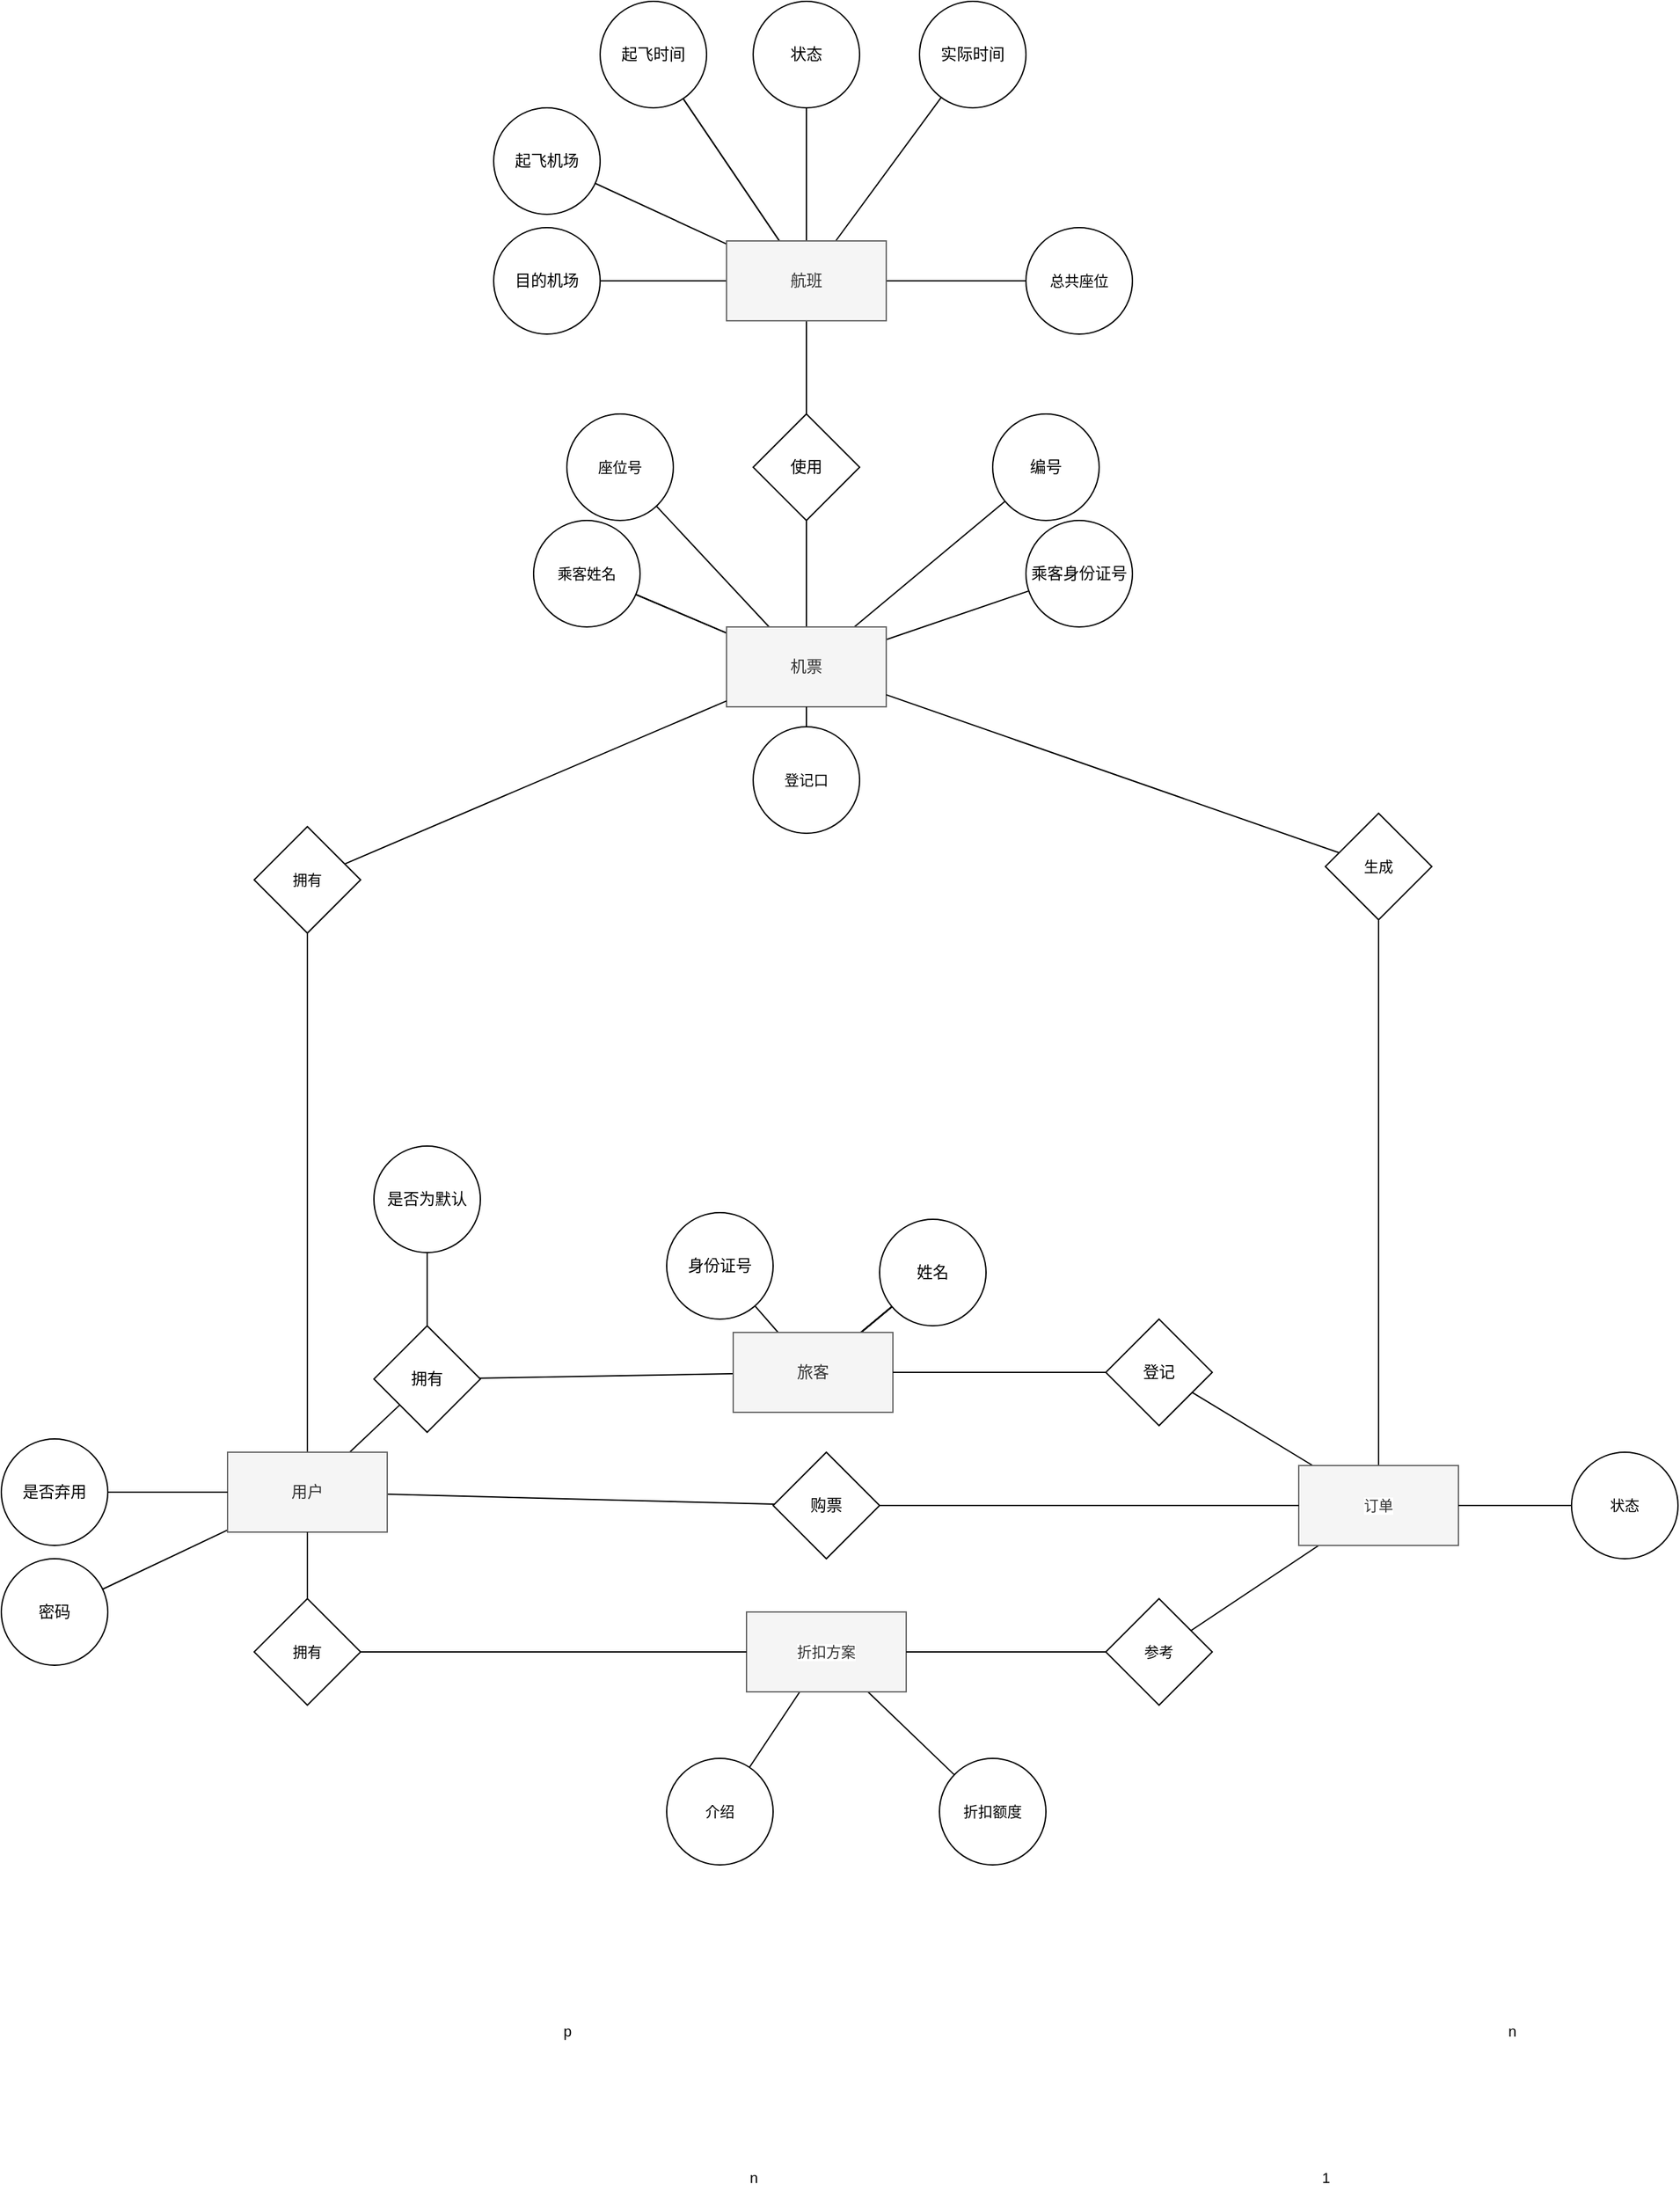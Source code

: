 <mxfile version="24.2.5" type="github">
  <diagram id="R2lEEEUBdFMjLlhIrx00" name="Page-1">
    <mxGraphModel dx="3807" dy="2695" grid="1" gridSize="10" guides="1" tooltips="1" connect="1" arrows="1" fold="1" page="0" pageScale="1" pageWidth="850" pageHeight="1100" math="0" shadow="0" extFonts="Permanent Marker^https://fonts.googleapis.com/css?family=Permanent+Marker">
      <root>
        <mxCell id="0" />
        <mxCell id="1" parent="0" />
        <mxCell id="EMNtuVY9JyOEjKlSQYAT-44" style="rounded=0;orthogonalLoop=1;jettySize=auto;html=1;strokeColor=default;endArrow=none;endFill=0;" edge="1" parent="1" source="EMNtuVY9JyOEjKlSQYAT-38" target="EMNtuVY9JyOEjKlSQYAT-42">
          <mxGeometry relative="1" as="geometry" />
        </mxCell>
        <mxCell id="EMNtuVY9JyOEjKlSQYAT-48" value="" style="rounded=0;orthogonalLoop=1;jettySize=auto;html=1;endArrow=none;endFill=0;" edge="1" parent="1" source="EMNtuVY9JyOEjKlSQYAT-38" target="EMNtuVY9JyOEjKlSQYAT-47">
          <mxGeometry relative="1" as="geometry" />
        </mxCell>
        <mxCell id="EMNtuVY9JyOEjKlSQYAT-130" value="" style="edgeStyle=none;rounded=0;orthogonalLoop=1;jettySize=auto;html=1;strokeColor=default;align=center;verticalAlign=middle;fontFamily=Helvetica;fontSize=11;fontColor=default;labelBackgroundColor=default;endArrow=none;endFill=0;" edge="1" parent="1" source="EMNtuVY9JyOEjKlSQYAT-38" target="EMNtuVY9JyOEjKlSQYAT-129">
          <mxGeometry relative="1" as="geometry" />
        </mxCell>
        <mxCell id="EMNtuVY9JyOEjKlSQYAT-215" style="edgeStyle=none;rounded=0;orthogonalLoop=1;jettySize=auto;html=1;strokeColor=default;align=center;verticalAlign=middle;fontFamily=Helvetica;fontSize=11;fontColor=default;labelBackgroundColor=default;endArrow=none;endFill=0;" edge="1" parent="1" source="EMNtuVY9JyOEjKlSQYAT-38" target="EMNtuVY9JyOEjKlSQYAT-216">
          <mxGeometry relative="1" as="geometry">
            <mxPoint x="-1080" y="-310" as="targetPoint" />
          </mxGeometry>
        </mxCell>
        <mxCell id="EMNtuVY9JyOEjKlSQYAT-38" value="用户" style="whiteSpace=wrap;html=1;fillColor=#f5f5f5;fontColor=#333333;strokeColor=#666666;" vertex="1" parent="1">
          <mxGeometry x="-860" y="-90" width="120" height="60" as="geometry" />
        </mxCell>
        <mxCell id="EMNtuVY9JyOEjKlSQYAT-42" value="密码" style="ellipse;whiteSpace=wrap;html=1;" vertex="1" parent="1">
          <mxGeometry x="-1030" y="-10" width="80" height="80" as="geometry" />
        </mxCell>
        <mxCell id="EMNtuVY9JyOEjKlSQYAT-45" value="是否弃用" style="ellipse;whiteSpace=wrap;html=1;" vertex="1" parent="1">
          <mxGeometry x="-1030" y="-100" width="80" height="80" as="geometry" />
        </mxCell>
        <mxCell id="EMNtuVY9JyOEjKlSQYAT-46" style="rounded=0;orthogonalLoop=1;jettySize=auto;html=1;strokeColor=default;endArrow=none;endFill=0;" edge="1" target="EMNtuVY9JyOEjKlSQYAT-45" parent="1" source="EMNtuVY9JyOEjKlSQYAT-38">
          <mxGeometry relative="1" as="geometry">
            <mxPoint x="-250" y="304" as="sourcePoint" />
          </mxGeometry>
        </mxCell>
        <mxCell id="EMNtuVY9JyOEjKlSQYAT-52" value="" style="edgeStyle=none;rounded=0;orthogonalLoop=1;jettySize=auto;html=1;strokeColor=default;align=center;verticalAlign=middle;fontFamily=Helvetica;fontSize=11;fontColor=default;labelBackgroundColor=default;endArrow=none;endFill=0;" edge="1" parent="1" source="EMNtuVY9JyOEjKlSQYAT-47" target="EMNtuVY9JyOEjKlSQYAT-51">
          <mxGeometry relative="1" as="geometry" />
        </mxCell>
        <mxCell id="EMNtuVY9JyOEjKlSQYAT-204" value="" style="edgeStyle=none;rounded=0;orthogonalLoop=1;jettySize=auto;html=1;strokeColor=default;align=center;verticalAlign=middle;fontFamily=Helvetica;fontSize=11;fontColor=default;labelBackgroundColor=default;endArrow=none;endFill=0;" edge="1" parent="1" source="EMNtuVY9JyOEjKlSQYAT-47" target="EMNtuVY9JyOEjKlSQYAT-203">
          <mxGeometry relative="1" as="geometry" />
        </mxCell>
        <mxCell id="EMNtuVY9JyOEjKlSQYAT-47" value="&lt;div&gt;拥有&lt;/div&gt;" style="rhombus;whiteSpace=wrap;html=1;" vertex="1" parent="1">
          <mxGeometry x="-750" y="-185" width="80" height="80" as="geometry" />
        </mxCell>
        <mxCell id="EMNtuVY9JyOEjKlSQYAT-57" value="" style="edgeStyle=none;rounded=0;orthogonalLoop=1;jettySize=auto;html=1;strokeColor=default;align=center;verticalAlign=middle;fontFamily=Helvetica;fontSize=11;fontColor=default;labelBackgroundColor=default;endArrow=none;endFill=0;" edge="1" parent="1" source="EMNtuVY9JyOEjKlSQYAT-51" target="EMNtuVY9JyOEjKlSQYAT-56">
          <mxGeometry relative="1" as="geometry" />
        </mxCell>
        <mxCell id="EMNtuVY9JyOEjKlSQYAT-59" value="" style="edgeStyle=none;rounded=0;orthogonalLoop=1;jettySize=auto;html=1;strokeColor=default;align=center;verticalAlign=middle;fontFamily=Helvetica;fontSize=11;fontColor=default;labelBackgroundColor=default;endArrow=none;endFill=0;" edge="1" parent="1" source="EMNtuVY9JyOEjKlSQYAT-51" target="EMNtuVY9JyOEjKlSQYAT-58">
          <mxGeometry relative="1" as="geometry" />
        </mxCell>
        <mxCell id="EMNtuVY9JyOEjKlSQYAT-61" value="" style="edgeStyle=none;rounded=0;orthogonalLoop=1;jettySize=auto;html=1;strokeColor=default;align=center;verticalAlign=middle;fontFamily=Helvetica;fontSize=11;fontColor=default;labelBackgroundColor=default;endArrow=none;endFill=0;" edge="1" parent="1" source="EMNtuVY9JyOEjKlSQYAT-51" target="EMNtuVY9JyOEjKlSQYAT-58">
          <mxGeometry relative="1" as="geometry" />
        </mxCell>
        <mxCell id="EMNtuVY9JyOEjKlSQYAT-62" value="" style="edgeStyle=none;rounded=0;orthogonalLoop=1;jettySize=auto;html=1;strokeColor=default;align=center;verticalAlign=middle;fontFamily=Helvetica;fontSize=11;fontColor=default;labelBackgroundColor=default;endArrow=none;endFill=0;" edge="1" parent="1" source="EMNtuVY9JyOEjKlSQYAT-51" target="EMNtuVY9JyOEjKlSQYAT-58">
          <mxGeometry relative="1" as="geometry" />
        </mxCell>
        <mxCell id="EMNtuVY9JyOEjKlSQYAT-63" value="" style="edgeStyle=none;rounded=0;orthogonalLoop=1;jettySize=auto;html=1;strokeColor=default;align=center;verticalAlign=middle;fontFamily=Helvetica;fontSize=11;fontColor=default;labelBackgroundColor=default;endArrow=none;endFill=0;" edge="1" parent="1" source="EMNtuVY9JyOEjKlSQYAT-51" target="EMNtuVY9JyOEjKlSQYAT-58">
          <mxGeometry relative="1" as="geometry" />
        </mxCell>
        <mxCell id="EMNtuVY9JyOEjKlSQYAT-64" value="" style="edgeStyle=none;rounded=0;orthogonalLoop=1;jettySize=auto;html=1;strokeColor=default;align=center;verticalAlign=middle;fontFamily=Helvetica;fontSize=11;fontColor=default;labelBackgroundColor=default;endArrow=none;endFill=0;" edge="1" parent="1" source="EMNtuVY9JyOEjKlSQYAT-51" target="EMNtuVY9JyOEjKlSQYAT-58">
          <mxGeometry relative="1" as="geometry" />
        </mxCell>
        <mxCell id="EMNtuVY9JyOEjKlSQYAT-65" value="" style="edgeStyle=none;rounded=0;orthogonalLoop=1;jettySize=auto;html=1;strokeColor=default;align=center;verticalAlign=middle;fontFamily=Helvetica;fontSize=11;fontColor=default;labelBackgroundColor=default;endArrow=none;endFill=0;" edge="1" parent="1" source="EMNtuVY9JyOEjKlSQYAT-51" target="EMNtuVY9JyOEjKlSQYAT-58">
          <mxGeometry relative="1" as="geometry" />
        </mxCell>
        <mxCell id="EMNtuVY9JyOEjKlSQYAT-66" value="" style="edgeStyle=none;rounded=0;orthogonalLoop=1;jettySize=auto;html=1;strokeColor=default;align=center;verticalAlign=middle;fontFamily=Helvetica;fontSize=11;fontColor=default;labelBackgroundColor=default;endArrow=none;endFill=0;" edge="1" parent="1" source="EMNtuVY9JyOEjKlSQYAT-51" target="EMNtuVY9JyOEjKlSQYAT-58">
          <mxGeometry relative="1" as="geometry" />
        </mxCell>
        <mxCell id="EMNtuVY9JyOEjKlSQYAT-51" value="旅客" style="whiteSpace=wrap;html=1;fillColor=#f5f5f5;fontColor=#333333;strokeColor=#666666;" vertex="1" parent="1">
          <mxGeometry x="-480" y="-180" width="120" height="60" as="geometry" />
        </mxCell>
        <mxCell id="EMNtuVY9JyOEjKlSQYAT-54" value="1" style="text;html=1;align=center;verticalAlign=middle;resizable=0;points=[];autosize=1;strokeColor=none;fillColor=none;fontFamily=Helvetica;fontSize=11;fontColor=default;labelBackgroundColor=default;" vertex="1" parent="1">
          <mxGeometry x="-50" y="440" width="30" height="30" as="geometry" />
        </mxCell>
        <mxCell id="EMNtuVY9JyOEjKlSQYAT-55" value="&lt;div&gt;n&lt;/div&gt;" style="text;html=1;align=center;verticalAlign=middle;resizable=0;points=[];autosize=1;strokeColor=none;fillColor=none;fontFamily=Helvetica;fontSize=11;fontColor=default;labelBackgroundColor=default;" vertex="1" parent="1">
          <mxGeometry x="90" y="330" width="30" height="30" as="geometry" />
        </mxCell>
        <mxCell id="EMNtuVY9JyOEjKlSQYAT-56" value="身份证号" style="ellipse;whiteSpace=wrap;html=1;" vertex="1" parent="1">
          <mxGeometry x="-530" y="-270" width="80" height="80" as="geometry" />
        </mxCell>
        <mxCell id="EMNtuVY9JyOEjKlSQYAT-58" value="姓名" style="ellipse;whiteSpace=wrap;html=1;" vertex="1" parent="1">
          <mxGeometry x="-370" y="-265" width="80" height="80" as="geometry" />
        </mxCell>
        <mxCell id="EMNtuVY9JyOEjKlSQYAT-122" value="" style="edgeStyle=none;rounded=0;orthogonalLoop=1;jettySize=auto;html=1;strokeColor=default;align=center;verticalAlign=middle;fontFamily=Helvetica;fontSize=11;fontColor=default;labelBackgroundColor=default;endArrow=none;endFill=0;" edge="1" parent="1" source="EMNtuVY9JyOEjKlSQYAT-126" target="EMNtuVY9JyOEjKlSQYAT-121">
          <mxGeometry relative="1" as="geometry">
            <mxPoint x="-210" y="-50" as="sourcePoint" />
          </mxGeometry>
        </mxCell>
        <mxCell id="EMNtuVY9JyOEjKlSQYAT-76" value="" style="edgeStyle=none;rounded=0;orthogonalLoop=1;jettySize=auto;html=1;strokeColor=default;align=center;verticalAlign=middle;fontFamily=Helvetica;fontSize=11;fontColor=default;labelBackgroundColor=default;endArrow=none;endFill=0;" edge="1" parent="1" source="EMNtuVY9JyOEjKlSQYAT-71" target="EMNtuVY9JyOEjKlSQYAT-75">
          <mxGeometry relative="1" as="geometry" />
        </mxCell>
        <mxCell id="EMNtuVY9JyOEjKlSQYAT-112" value="" style="edgeStyle=none;rounded=0;orthogonalLoop=1;jettySize=auto;html=1;strokeColor=default;align=center;verticalAlign=middle;fontFamily=Helvetica;fontSize=11;fontColor=default;labelBackgroundColor=default;endArrow=none;endFill=0;" edge="1" parent="1" source="EMNtuVY9JyOEjKlSQYAT-71" target="EMNtuVY9JyOEjKlSQYAT-111">
          <mxGeometry relative="1" as="geometry" />
        </mxCell>
        <mxCell id="EMNtuVY9JyOEjKlSQYAT-116" value="" style="edgeStyle=none;rounded=0;orthogonalLoop=1;jettySize=auto;html=1;strokeColor=default;align=center;verticalAlign=middle;fontFamily=Helvetica;fontSize=11;fontColor=default;labelBackgroundColor=default;endArrow=none;endFill=0;" edge="1" parent="1" source="EMNtuVY9JyOEjKlSQYAT-71" target="EMNtuVY9JyOEjKlSQYAT-115">
          <mxGeometry relative="1" as="geometry" />
        </mxCell>
        <mxCell id="EMNtuVY9JyOEjKlSQYAT-118" value="" style="edgeStyle=none;rounded=0;orthogonalLoop=1;jettySize=auto;html=1;strokeColor=default;align=center;verticalAlign=middle;fontFamily=Helvetica;fontSize=11;fontColor=default;labelBackgroundColor=default;endArrow=none;endFill=0;" edge="1" parent="1" source="EMNtuVY9JyOEjKlSQYAT-71" target="EMNtuVY9JyOEjKlSQYAT-117">
          <mxGeometry relative="1" as="geometry">
            <mxPoint x="95" y="-631.25" as="sourcePoint" />
          </mxGeometry>
        </mxCell>
        <mxCell id="EMNtuVY9JyOEjKlSQYAT-120" value="" style="edgeStyle=none;rounded=0;orthogonalLoop=1;jettySize=auto;html=1;strokeColor=default;align=center;verticalAlign=middle;fontFamily=Helvetica;fontSize=11;fontColor=default;labelBackgroundColor=default;endArrow=none;endFill=0;" edge="1" parent="1" source="EMNtuVY9JyOEjKlSQYAT-71" target="EMNtuVY9JyOEjKlSQYAT-117">
          <mxGeometry relative="1" as="geometry" />
        </mxCell>
        <mxCell id="EMNtuVY9JyOEjKlSQYAT-125" value="" style="edgeStyle=none;rounded=0;orthogonalLoop=1;jettySize=auto;html=1;strokeColor=default;align=center;verticalAlign=middle;fontFamily=Helvetica;fontSize=11;fontColor=default;labelBackgroundColor=default;endArrow=none;endFill=0;" edge="1" parent="1" source="EMNtuVY9JyOEjKlSQYAT-71" target="EMNtuVY9JyOEjKlSQYAT-124">
          <mxGeometry relative="1" as="geometry" />
        </mxCell>
        <mxCell id="EMNtuVY9JyOEjKlSQYAT-71" value="机票" style="whiteSpace=wrap;html=1;fillColor=#f5f5f5;fontColor=#333333;strokeColor=#666666;" vertex="1" parent="1">
          <mxGeometry x="-485" y="-710" width="120" height="60" as="geometry" />
        </mxCell>
        <mxCell id="EMNtuVY9JyOEjKlSQYAT-78" value="" style="edgeStyle=none;rounded=0;orthogonalLoop=1;jettySize=auto;html=1;strokeColor=default;align=center;verticalAlign=middle;fontFamily=Helvetica;fontSize=11;fontColor=default;labelBackgroundColor=default;endArrow=none;endFill=0;" edge="1" parent="1" source="EMNtuVY9JyOEjKlSQYAT-75" target="EMNtuVY9JyOEjKlSQYAT-77">
          <mxGeometry relative="1" as="geometry" />
        </mxCell>
        <mxCell id="EMNtuVY9JyOEjKlSQYAT-75" value="使用" style="rhombus;whiteSpace=wrap;html=1;" vertex="1" parent="1">
          <mxGeometry x="-465" y="-870" width="80" height="80" as="geometry" />
        </mxCell>
        <mxCell id="EMNtuVY9JyOEjKlSQYAT-80" value="" style="edgeStyle=none;rounded=0;orthogonalLoop=1;jettySize=auto;html=1;strokeColor=default;align=center;verticalAlign=middle;fontFamily=Helvetica;fontSize=11;fontColor=default;labelBackgroundColor=default;endArrow=none;endFill=0;" edge="1" parent="1" source="EMNtuVY9JyOEjKlSQYAT-77" target="EMNtuVY9JyOEjKlSQYAT-79">
          <mxGeometry relative="1" as="geometry" />
        </mxCell>
        <mxCell id="EMNtuVY9JyOEjKlSQYAT-81" value="" style="edgeStyle=none;rounded=0;orthogonalLoop=1;jettySize=auto;html=1;strokeColor=default;align=center;verticalAlign=middle;fontFamily=Helvetica;fontSize=11;fontColor=default;labelBackgroundColor=default;endArrow=none;endFill=0;" edge="1" parent="1" source="EMNtuVY9JyOEjKlSQYAT-77" target="EMNtuVY9JyOEjKlSQYAT-79">
          <mxGeometry relative="1" as="geometry" />
        </mxCell>
        <mxCell id="EMNtuVY9JyOEjKlSQYAT-83" value="" style="edgeStyle=none;rounded=0;orthogonalLoop=1;jettySize=auto;html=1;strokeColor=default;align=center;verticalAlign=middle;fontFamily=Helvetica;fontSize=11;fontColor=default;labelBackgroundColor=default;endArrow=none;endFill=0;" edge="1" parent="1" source="EMNtuVY9JyOEjKlSQYAT-77" target="EMNtuVY9JyOEjKlSQYAT-82">
          <mxGeometry relative="1" as="geometry" />
        </mxCell>
        <mxCell id="EMNtuVY9JyOEjKlSQYAT-85" value="" style="edgeStyle=none;rounded=0;orthogonalLoop=1;jettySize=auto;html=1;strokeColor=default;align=center;verticalAlign=middle;fontFamily=Helvetica;fontSize=11;fontColor=default;labelBackgroundColor=default;endArrow=none;endFill=0;" edge="1" parent="1" source="EMNtuVY9JyOEjKlSQYAT-77" target="EMNtuVY9JyOEjKlSQYAT-84">
          <mxGeometry relative="1" as="geometry" />
        </mxCell>
        <mxCell id="EMNtuVY9JyOEjKlSQYAT-87" value="" style="edgeStyle=none;rounded=0;orthogonalLoop=1;jettySize=auto;html=1;strokeColor=default;align=center;verticalAlign=middle;fontFamily=Helvetica;fontSize=11;fontColor=default;labelBackgroundColor=default;endArrow=none;endFill=0;" edge="1" parent="1" source="EMNtuVY9JyOEjKlSQYAT-77" target="EMNtuVY9JyOEjKlSQYAT-86">
          <mxGeometry relative="1" as="geometry" />
        </mxCell>
        <mxCell id="EMNtuVY9JyOEjKlSQYAT-91" value="" style="edgeStyle=none;rounded=0;orthogonalLoop=1;jettySize=auto;html=1;strokeColor=default;align=center;verticalAlign=middle;fontFamily=Helvetica;fontSize=11;fontColor=default;labelBackgroundColor=default;endArrow=none;endFill=0;" edge="1" parent="1" source="EMNtuVY9JyOEjKlSQYAT-77" target="EMNtuVY9JyOEjKlSQYAT-90">
          <mxGeometry relative="1" as="geometry" />
        </mxCell>
        <mxCell id="EMNtuVY9JyOEjKlSQYAT-211" style="edgeStyle=none;rounded=0;orthogonalLoop=1;jettySize=auto;html=1;strokeColor=default;align=center;verticalAlign=middle;fontFamily=Helvetica;fontSize=11;fontColor=default;labelBackgroundColor=default;endArrow=none;endFill=0;" edge="1" parent="1" source="EMNtuVY9JyOEjKlSQYAT-77" target="EMNtuVY9JyOEjKlSQYAT-210">
          <mxGeometry relative="1" as="geometry" />
        </mxCell>
        <mxCell id="EMNtuVY9JyOEjKlSQYAT-77" value="航班" style="whiteSpace=wrap;html=1;fillColor=#f5f5f5;fontColor=#333333;strokeColor=#666666;gradientColor=none;" vertex="1" parent="1">
          <mxGeometry x="-485" y="-1000" width="120" height="60" as="geometry" />
        </mxCell>
        <mxCell id="EMNtuVY9JyOEjKlSQYAT-79" value="起飞时间" style="ellipse;whiteSpace=wrap;html=1;" vertex="1" parent="1">
          <mxGeometry x="-580" y="-1180" width="80" height="80" as="geometry" />
        </mxCell>
        <mxCell id="EMNtuVY9JyOEjKlSQYAT-82" value="起飞机场" style="ellipse;whiteSpace=wrap;html=1;" vertex="1" parent="1">
          <mxGeometry x="-660" y="-1100" width="80" height="80" as="geometry" />
        </mxCell>
        <mxCell id="EMNtuVY9JyOEjKlSQYAT-84" value="目的机场" style="ellipse;whiteSpace=wrap;html=1;" vertex="1" parent="1">
          <mxGeometry x="-660" y="-1010" width="80" height="80" as="geometry" />
        </mxCell>
        <mxCell id="EMNtuVY9JyOEjKlSQYAT-86" value="实际时间" style="ellipse;whiteSpace=wrap;html=1;" vertex="1" parent="1">
          <mxGeometry x="-340" y="-1180" width="80" height="80" as="geometry" />
        </mxCell>
        <mxCell id="EMNtuVY9JyOEjKlSQYAT-90" value="状态" style="ellipse;whiteSpace=wrap;html=1;" vertex="1" parent="1">
          <mxGeometry x="-465" y="-1180" width="80" height="80" as="geometry" />
        </mxCell>
        <mxCell id="EMNtuVY9JyOEjKlSQYAT-164" value="" style="edgeStyle=none;rounded=0;orthogonalLoop=1;jettySize=auto;html=1;strokeColor=default;align=center;verticalAlign=middle;fontFamily=Helvetica;fontSize=11;fontColor=default;labelBackgroundColor=default;endArrow=none;endFill=0;" edge="1" parent="1" source="EMNtuVY9JyOEjKlSQYAT-100" target="EMNtuVY9JyOEjKlSQYAT-163">
          <mxGeometry relative="1" as="geometry" />
        </mxCell>
        <mxCell id="EMNtuVY9JyOEjKlSQYAT-168" value="" style="edgeStyle=none;rounded=0;orthogonalLoop=1;jettySize=auto;html=1;strokeColor=default;align=center;verticalAlign=middle;fontFamily=Helvetica;fontSize=11;fontColor=default;labelBackgroundColor=default;endArrow=none;endFill=0;" edge="1" parent="1" source="EMNtuVY9JyOEjKlSQYAT-100" target="EMNtuVY9JyOEjKlSQYAT-167">
          <mxGeometry relative="1" as="geometry" />
        </mxCell>
        <mxCell id="EMNtuVY9JyOEjKlSQYAT-100" value="折扣方案" style="rounded=0;whiteSpace=wrap;html=1;fontFamily=Helvetica;fontSize=11;fontColor=#333333;labelBackgroundColor=default;fillColor=#f5f5f5;strokeColor=#666666;" vertex="1" parent="1">
          <mxGeometry x="-470" y="30" width="120" height="60" as="geometry" />
        </mxCell>
        <mxCell id="EMNtuVY9JyOEjKlSQYAT-102" style="edgeStyle=none;rounded=0;orthogonalLoop=1;jettySize=auto;html=1;strokeColor=default;align=center;verticalAlign=middle;fontFamily=Helvetica;fontSize=11;fontColor=default;labelBackgroundColor=default;endArrow=none;endFill=0;" edge="1" parent="1" source="EMNtuVY9JyOEjKlSQYAT-101" target="EMNtuVY9JyOEjKlSQYAT-71">
          <mxGeometry relative="1" as="geometry" />
        </mxCell>
        <mxCell id="EMNtuVY9JyOEjKlSQYAT-101" value="登记口" style="ellipse;whiteSpace=wrap;html=1;fontFamily=Helvetica;fontSize=11;fontColor=default;labelBackgroundColor=default;" vertex="1" parent="1">
          <mxGeometry x="-465" y="-635" width="80" height="80" as="geometry" />
        </mxCell>
        <mxCell id="EMNtuVY9JyOEjKlSQYAT-133" style="edgeStyle=none;rounded=0;orthogonalLoop=1;jettySize=auto;html=1;strokeColor=default;align=center;verticalAlign=middle;fontFamily=Helvetica;fontSize=11;fontColor=default;labelBackgroundColor=default;endArrow=none;endFill=0;" edge="1" parent="1" source="EMNtuVY9JyOEjKlSQYAT-109" target="EMNtuVY9JyOEjKlSQYAT-100">
          <mxGeometry relative="1" as="geometry" />
        </mxCell>
        <mxCell id="EMNtuVY9JyOEjKlSQYAT-109" value="参考" style="rhombus;whiteSpace=wrap;html=1;fontSize=11;rounded=0;labelBackgroundColor=default;" vertex="1" parent="1">
          <mxGeometry x="-200" y="20" width="80" height="80" as="geometry" />
        </mxCell>
        <mxCell id="EMNtuVY9JyOEjKlSQYAT-111" value="编号" style="ellipse;whiteSpace=wrap;html=1;" vertex="1" parent="1">
          <mxGeometry x="-285" y="-870" width="80" height="80" as="geometry" />
        </mxCell>
        <mxCell id="EMNtuVY9JyOEjKlSQYAT-115" value="座位号" style="ellipse;whiteSpace=wrap;html=1;fontFamily=Helvetica;fontSize=11;fontColor=default;labelBackgroundColor=default;" vertex="1" parent="1">
          <mxGeometry x="-605" y="-870" width="80" height="80" as="geometry" />
        </mxCell>
        <mxCell id="EMNtuVY9JyOEjKlSQYAT-117" value="乘客姓名" style="ellipse;whiteSpace=wrap;html=1;fontFamily=Helvetica;fontSize=11;fontColor=default;labelBackgroundColor=default;" vertex="1" parent="1">
          <mxGeometry x="-630" y="-790" width="80" height="80" as="geometry" />
        </mxCell>
        <mxCell id="EMNtuVY9JyOEjKlSQYAT-134" style="edgeStyle=none;rounded=0;orthogonalLoop=1;jettySize=auto;html=1;strokeColor=default;align=center;verticalAlign=middle;fontFamily=Helvetica;fontSize=11;fontColor=default;labelBackgroundColor=default;endArrow=none;endFill=0;" edge="1" parent="1" source="EMNtuVY9JyOEjKlSQYAT-121" target="EMNtuVY9JyOEjKlSQYAT-51">
          <mxGeometry relative="1" as="geometry" />
        </mxCell>
        <mxCell id="EMNtuVY9JyOEjKlSQYAT-121" value="登记" style="rhombus;whiteSpace=wrap;html=1;" vertex="1" parent="1">
          <mxGeometry x="-200" y="-190" width="80" height="80" as="geometry" />
        </mxCell>
        <mxCell id="EMNtuVY9JyOEjKlSQYAT-124" value="乘客身份证号" style="ellipse;whiteSpace=wrap;html=1;" vertex="1" parent="1">
          <mxGeometry x="-260" y="-790" width="80" height="80" as="geometry" />
        </mxCell>
        <mxCell id="EMNtuVY9JyOEjKlSQYAT-132" style="edgeStyle=none;rounded=0;orthogonalLoop=1;jettySize=auto;html=1;strokeColor=default;align=center;verticalAlign=middle;fontFamily=Helvetica;fontSize=11;fontColor=default;labelBackgroundColor=default;endArrow=none;endFill=0;" edge="1" parent="1" source="EMNtuVY9JyOEjKlSQYAT-126" target="EMNtuVY9JyOEjKlSQYAT-109">
          <mxGeometry relative="1" as="geometry" />
        </mxCell>
        <mxCell id="EMNtuVY9JyOEjKlSQYAT-139" value="" style="edgeStyle=none;rounded=0;orthogonalLoop=1;jettySize=auto;html=1;strokeColor=default;align=center;verticalAlign=middle;fontFamily=Helvetica;fontSize=11;fontColor=default;labelBackgroundColor=default;endArrow=none;endFill=0;" edge="1" parent="1" source="EMNtuVY9JyOEjKlSQYAT-126" target="EMNtuVY9JyOEjKlSQYAT-138">
          <mxGeometry relative="1" as="geometry" />
        </mxCell>
        <mxCell id="EMNtuVY9JyOEjKlSQYAT-126" value="订单" style="rounded=0;whiteSpace=wrap;html=1;fontFamily=Helvetica;fontSize=11;fontColor=#333333;labelBackgroundColor=default;fillColor=#f5f5f5;strokeColor=#666666;" vertex="1" parent="1">
          <mxGeometry x="-55" y="-80" width="120" height="60" as="geometry" />
        </mxCell>
        <mxCell id="EMNtuVY9JyOEjKlSQYAT-131" style="edgeStyle=none;rounded=0;orthogonalLoop=1;jettySize=auto;html=1;strokeColor=default;align=center;verticalAlign=middle;fontFamily=Helvetica;fontSize=11;fontColor=default;labelBackgroundColor=default;endArrow=none;endFill=0;" edge="1" parent="1" source="EMNtuVY9JyOEjKlSQYAT-129" target="EMNtuVY9JyOEjKlSQYAT-126">
          <mxGeometry relative="1" as="geometry" />
        </mxCell>
        <mxCell id="EMNtuVY9JyOEjKlSQYAT-129" value="购票" style="rhombus;whiteSpace=wrap;html=1;" vertex="1" parent="1">
          <mxGeometry x="-450" y="-90" width="80" height="80" as="geometry" />
        </mxCell>
        <mxCell id="EMNtuVY9JyOEjKlSQYAT-140" style="edgeStyle=none;rounded=0;orthogonalLoop=1;jettySize=auto;html=1;strokeColor=default;align=center;verticalAlign=middle;fontFamily=Helvetica;fontSize=11;fontColor=default;labelBackgroundColor=default;endArrow=none;endFill=0;" edge="1" parent="1" source="EMNtuVY9JyOEjKlSQYAT-138" target="EMNtuVY9JyOEjKlSQYAT-71">
          <mxGeometry relative="1" as="geometry">
            <mxPoint x="-5" y="-560" as="sourcePoint" />
          </mxGeometry>
        </mxCell>
        <mxCell id="EMNtuVY9JyOEjKlSQYAT-138" value="生成" style="rhombus;whiteSpace=wrap;html=1;fontSize=11;rounded=0;labelBackgroundColor=default;" vertex="1" parent="1">
          <mxGeometry x="-35" y="-570" width="80" height="80" as="geometry" />
        </mxCell>
        <mxCell id="EMNtuVY9JyOEjKlSQYAT-152" style="edgeStyle=none;rounded=0;orthogonalLoop=1;jettySize=auto;html=1;strokeColor=default;align=center;verticalAlign=middle;fontFamily=Helvetica;fontSize=11;fontColor=default;labelBackgroundColor=default;endArrow=none;endFill=0;" edge="1" parent="1" source="EMNtuVY9JyOEjKlSQYAT-151" target="EMNtuVY9JyOEjKlSQYAT-126">
          <mxGeometry relative="1" as="geometry" />
        </mxCell>
        <mxCell id="EMNtuVY9JyOEjKlSQYAT-151" value="状态" style="ellipse;whiteSpace=wrap;html=1;aspect=fixed;fontFamily=Helvetica;fontSize=11;fontColor=default;labelBackgroundColor=default;" vertex="1" parent="1">
          <mxGeometry x="150" y="-90" width="80" height="80" as="geometry" />
        </mxCell>
        <mxCell id="EMNtuVY9JyOEjKlSQYAT-161" style="edgeStyle=none;rounded=0;orthogonalLoop=1;jettySize=auto;html=1;strokeColor=default;align=center;verticalAlign=middle;fontFamily=Helvetica;fontSize=11;fontColor=default;labelBackgroundColor=default;endArrow=none;endFill=0;" edge="1" parent="1" source="EMNtuVY9JyOEjKlSQYAT-160" target="EMNtuVY9JyOEjKlSQYAT-38">
          <mxGeometry relative="1" as="geometry" />
        </mxCell>
        <mxCell id="EMNtuVY9JyOEjKlSQYAT-162" style="edgeStyle=none;rounded=0;orthogonalLoop=1;jettySize=auto;html=1;strokeColor=default;align=center;verticalAlign=middle;fontFamily=Helvetica;fontSize=11;fontColor=default;labelBackgroundColor=default;endArrow=none;endFill=0;" edge="1" parent="1" source="EMNtuVY9JyOEjKlSQYAT-160" target="EMNtuVY9JyOEjKlSQYAT-100">
          <mxGeometry relative="1" as="geometry" />
        </mxCell>
        <mxCell id="EMNtuVY9JyOEjKlSQYAT-160" value="拥有" style="rhombus;whiteSpace=wrap;html=1;fontSize=11;rounded=0;labelBackgroundColor=default;" vertex="1" parent="1">
          <mxGeometry x="-840" y="20" width="80" height="80" as="geometry" />
        </mxCell>
        <mxCell id="EMNtuVY9JyOEjKlSQYAT-163" value="折扣额度" style="ellipse;whiteSpace=wrap;html=1;fontSize=11;rounded=0;labelBackgroundColor=default;" vertex="1" parent="1">
          <mxGeometry x="-325" y="140" width="80" height="80" as="geometry" />
        </mxCell>
        <mxCell id="EMNtuVY9JyOEjKlSQYAT-165" value="n" style="text;html=1;align=center;verticalAlign=middle;resizable=0;points=[];autosize=1;strokeColor=none;fillColor=none;fontFamily=Helvetica;fontSize=11;fontColor=default;labelBackgroundColor=default;" vertex="1" parent="1">
          <mxGeometry x="-480" y="440" width="30" height="30" as="geometry" />
        </mxCell>
        <mxCell id="EMNtuVY9JyOEjKlSQYAT-167" value="介绍" style="ellipse;whiteSpace=wrap;html=1;fontSize=11;rounded=0;labelBackgroundColor=default;" vertex="1" parent="1">
          <mxGeometry x="-530" y="140" width="80" height="80" as="geometry" />
        </mxCell>
        <mxCell id="EMNtuVY9JyOEjKlSQYAT-169" value="p" style="text;html=1;align=center;verticalAlign=middle;resizable=0;points=[];autosize=1;strokeColor=none;fillColor=none;fontFamily=Helvetica;fontSize=11;fontColor=default;labelBackgroundColor=default;" vertex="1" parent="1">
          <mxGeometry x="-620" y="330" width="30" height="30" as="geometry" />
        </mxCell>
        <mxCell id="EMNtuVY9JyOEjKlSQYAT-203" value="是否为默认" style="ellipse;whiteSpace=wrap;html=1;" vertex="1" parent="1">
          <mxGeometry x="-750" y="-320" width="80" height="80" as="geometry" />
        </mxCell>
        <mxCell id="EMNtuVY9JyOEjKlSQYAT-210" value="总共座位" style="ellipse;whiteSpace=wrap;html=1;fontFamily=Helvetica;fontSize=11;labelBackgroundColor=default;" vertex="1" parent="1">
          <mxGeometry x="-260" y="-1010" width="80" height="80" as="geometry" />
        </mxCell>
        <mxCell id="EMNtuVY9JyOEjKlSQYAT-217" style="edgeStyle=none;rounded=0;orthogonalLoop=1;jettySize=auto;html=1;strokeColor=default;align=center;verticalAlign=middle;fontFamily=Helvetica;fontSize=11;fontColor=default;labelBackgroundColor=default;endArrow=none;endFill=0;" edge="1" parent="1" source="EMNtuVY9JyOEjKlSQYAT-216" target="EMNtuVY9JyOEjKlSQYAT-71">
          <mxGeometry relative="1" as="geometry" />
        </mxCell>
        <mxCell id="EMNtuVY9JyOEjKlSQYAT-216" value="拥有" style="rhombus;whiteSpace=wrap;html=1;fontFamily=Helvetica;fontSize=11;fontColor=default;labelBackgroundColor=default;" vertex="1" parent="1">
          <mxGeometry x="-840" y="-560" width="80" height="80" as="geometry" />
        </mxCell>
      </root>
    </mxGraphModel>
  </diagram>
</mxfile>
